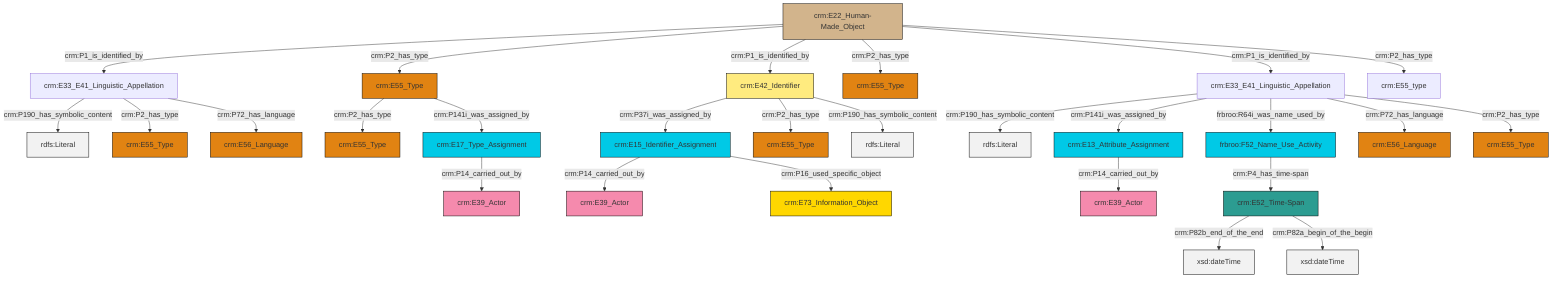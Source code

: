 graph TD
classDef Literal fill:#f2f2f2,stroke:#000000;
classDef CRM_Entity fill:#FFFFFF,stroke:#000000;
classDef Temporal_Entity fill:#00C9E6, stroke:#000000;
classDef Type fill:#E18312, stroke:#000000;
classDef Time-Span fill:#2C9C91, stroke:#000000;
classDef Appellation fill:#FFEB7F, stroke:#000000;
classDef Place fill:#008836, stroke:#000000;
classDef Persistent_Item fill:#B266B2, stroke:#000000;
classDef Conceptual_Object fill:#FFD700, stroke:#000000;
classDef Physical_Thing fill:#D2B48C, stroke:#000000;
classDef Actor fill:#f58aad, stroke:#000000;
classDef PC_Classes fill:#4ce600, stroke:#000000;
classDef Multi fill:#cccccc,stroke:#000000;

0["crm:E42_Identifier"]:::Appellation -->|crm:P37i_was_assigned_by| 1["crm:E15_Identifier_Assignment"]:::Temporal_Entity
8["crm:E22_Human-Made_Object"]:::Physical_Thing -->|crm:P1_is_identified_by| 9["crm:E33_E41_Linguistic_Appellation"]:::Default
0["crm:E42_Identifier"]:::Appellation -->|crm:P2_has_type| 10["crm:E55_Type"]:::Type
1["crm:E15_Identifier_Assignment"]:::Temporal_Entity -->|crm:P14_carried_out_by| 11["crm:E39_Actor"]:::Actor
12["crm:E55_Type"]:::Type -->|crm:P2_has_type| 2["crm:E55_Type"]:::Type
1["crm:E15_Identifier_Assignment"]:::Temporal_Entity -->|crm:P16_used_specific_object| 13["crm:E73_Information_Object"]:::Conceptual_Object
6["crm:E17_Type_Assignment"]:::Temporal_Entity -->|crm:P14_carried_out_by| 16["crm:E39_Actor"]:::Actor
8["crm:E22_Human-Made_Object"]:::Physical_Thing -->|crm:P2_has_type| 12["crm:E55_Type"]:::Type
4["crm:E52_Time-Span"]:::Time-Span -->|crm:P82b_end_of_the_end| 17[xsd:dateTime]:::Literal
18["crm:E33_E41_Linguistic_Appellation"]:::Default -->|crm:P190_has_symbolic_content| 20[rdfs:Literal]:::Literal
9["crm:E33_E41_Linguistic_Appellation"]:::Default -->|crm:P190_has_symbolic_content| 21[rdfs:Literal]:::Literal
8["crm:E22_Human-Made_Object"]:::Physical_Thing -->|crm:P1_is_identified_by| 0["crm:E42_Identifier"]:::Appellation
0["crm:E42_Identifier"]:::Appellation -->|crm:P190_has_symbolic_content| 25[rdfs:Literal]:::Literal
12["crm:E55_Type"]:::Type -->|crm:P141i_was_assigned_by| 6["crm:E17_Type_Assignment"]:::Temporal_Entity
8["crm:E22_Human-Made_Object"]:::Physical_Thing -->|crm:P2_has_type| 28["crm:E55_Type"]:::Type
18["crm:E33_E41_Linguistic_Appellation"]:::Default -->|crm:P141i_was_assigned_by| 30["crm:E13_Attribute_Assignment"]:::Temporal_Entity
9["crm:E33_E41_Linguistic_Appellation"]:::Default -->|crm:P2_has_type| 22["crm:E55_Type"]:::Type
30["crm:E13_Attribute_Assignment"]:::Temporal_Entity -->|crm:P14_carried_out_by| 35["crm:E39_Actor"]:::Actor
18["crm:E33_E41_Linguistic_Appellation"]:::Default -->|frbroo:R64i_was_name_used_by| 32["frbroo:F52_Name_Use_Activity"]:::Temporal_Entity
18["crm:E33_E41_Linguistic_Appellation"]:::Default -->|crm:P72_has_language| 36["crm:E56_Language"]:::Type
8["crm:E22_Human-Made_Object"]:::Physical_Thing -->|crm:P1_is_identified_by| 18["crm:E33_E41_Linguistic_Appellation"]:::Default
32["frbroo:F52_Name_Use_Activity"]:::Temporal_Entity -->|crm:P4_has_time-span| 4["crm:E52_Time-Span"]:::Time-Span
8["crm:E22_Human-Made_Object"]:::Physical_Thing -->|crm:P2_has_type| 14["crm:E55_type"]:::Default
9["crm:E33_E41_Linguistic_Appellation"]:::Default -->|crm:P72_has_language| 40["crm:E56_Language"]:::Type
18["crm:E33_E41_Linguistic_Appellation"]:::Default -->|crm:P2_has_type| 37["crm:E55_Type"]:::Type
4["crm:E52_Time-Span"]:::Time-Span -->|crm:P82a_begin_of_the_begin| 48[xsd:dateTime]:::Literal